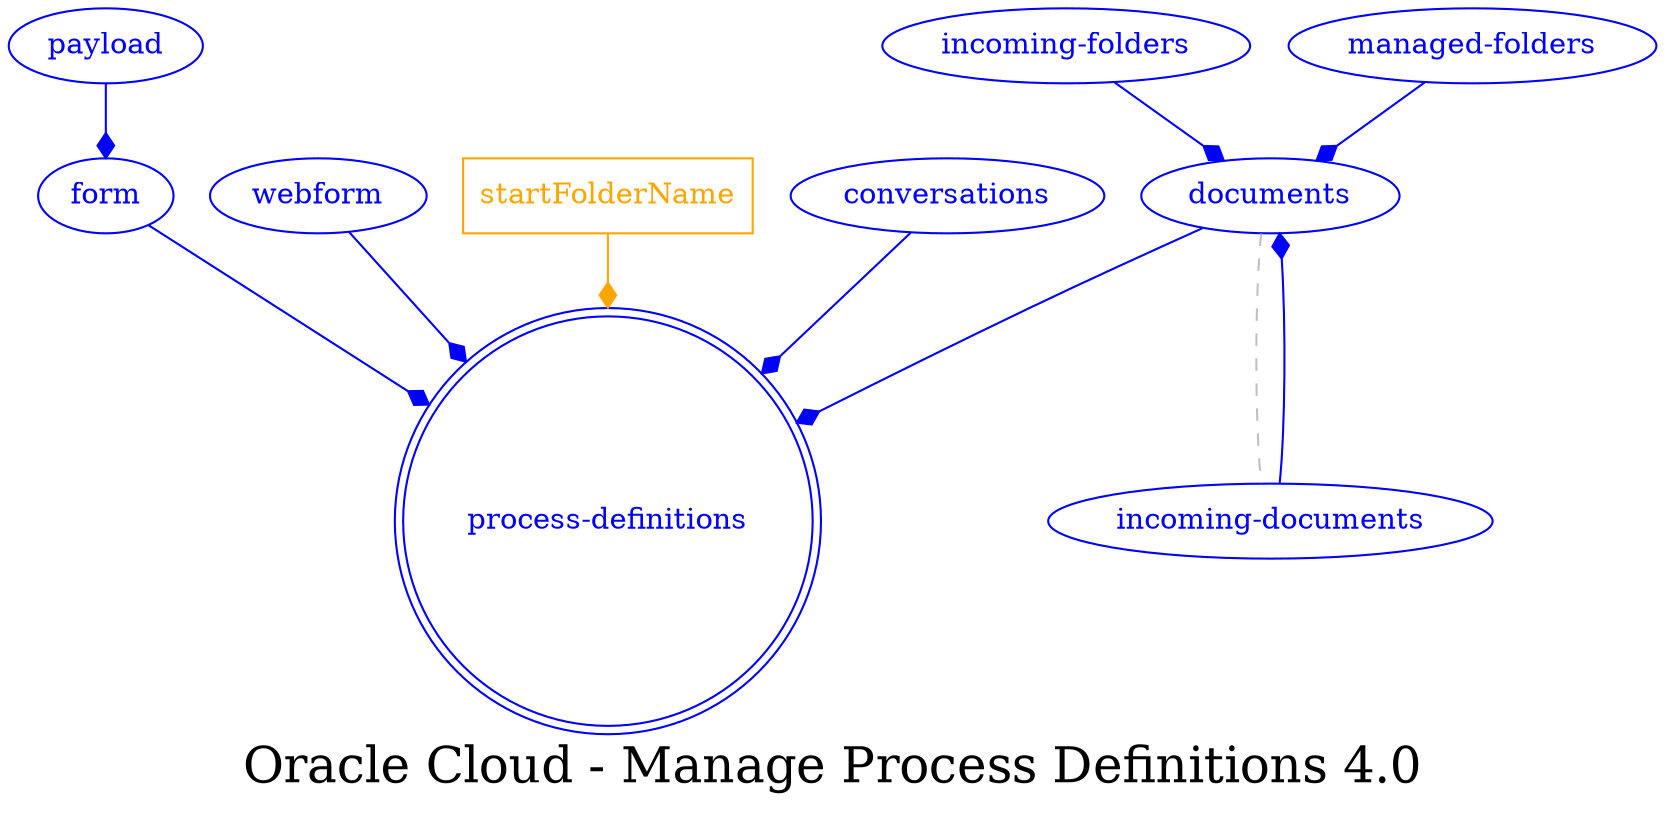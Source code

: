 digraph LexiconGraph {
graph[label="Oracle Cloud - Manage Process Definitions 4.0", fontsize=24]
splines=true
"process-definitions" [color=blue, fontcolor=blue, shape=doublecircle]
"form" -> "process-definitions" [color=blue, fontcolor=blue, arrowhead=diamond, arrowtail=none]
"form" [color=blue, fontcolor=blue, shape=ellipse]
"payload" -> "form" [color=blue, fontcolor=blue, arrowhead=diamond, arrowtail=none]
"payload" [color=blue, fontcolor=blue, shape=ellipse]
"webform" -> "process-definitions" [color=blue, fontcolor=blue, arrowhead=diamond, arrowtail=none]
"webform" [color=blue, fontcolor=blue, shape=ellipse]
"documents" -> "process-definitions" [color=blue, fontcolor=blue, arrowhead=diamond, arrowtail=none]
"documents" [color=blue, fontcolor=blue, shape=ellipse]
"incoming-folders" -> "documents" [color=blue, fontcolor=blue, arrowhead=diamond, arrowtail=none]
"incoming-folders" [color=blue, fontcolor=blue, shape=ellipse]
"managed-folders" -> "documents" [color=blue, fontcolor=blue, arrowhead=diamond, arrowtail=none]
"managed-folders" [color=blue, fontcolor=blue, shape=ellipse]
"incoming-documents" -> "documents" [color=blue, fontcolor=blue, arrowhead=diamond, arrowtail=none]
"incoming-documents" [color=blue, fontcolor=blue, shape=ellipse]
"documents" -> "incoming-documents" [color=grey, fontcolor=grey, arrowhead=none, arrowtail=none, style=dashed]
"startFolderName" [color=orange, fontcolor=orange, shape=box]
"startFolderName" -> "process-definitions" [color=orange, fontcolor=orange, arrowhead=diamond, arrowtail=none]
"conversations" -> "process-definitions" [color=blue, fontcolor=blue, arrowhead=diamond, arrowtail=none]
"conversations" [color=blue, fontcolor=blue, shape=ellipse]
}
